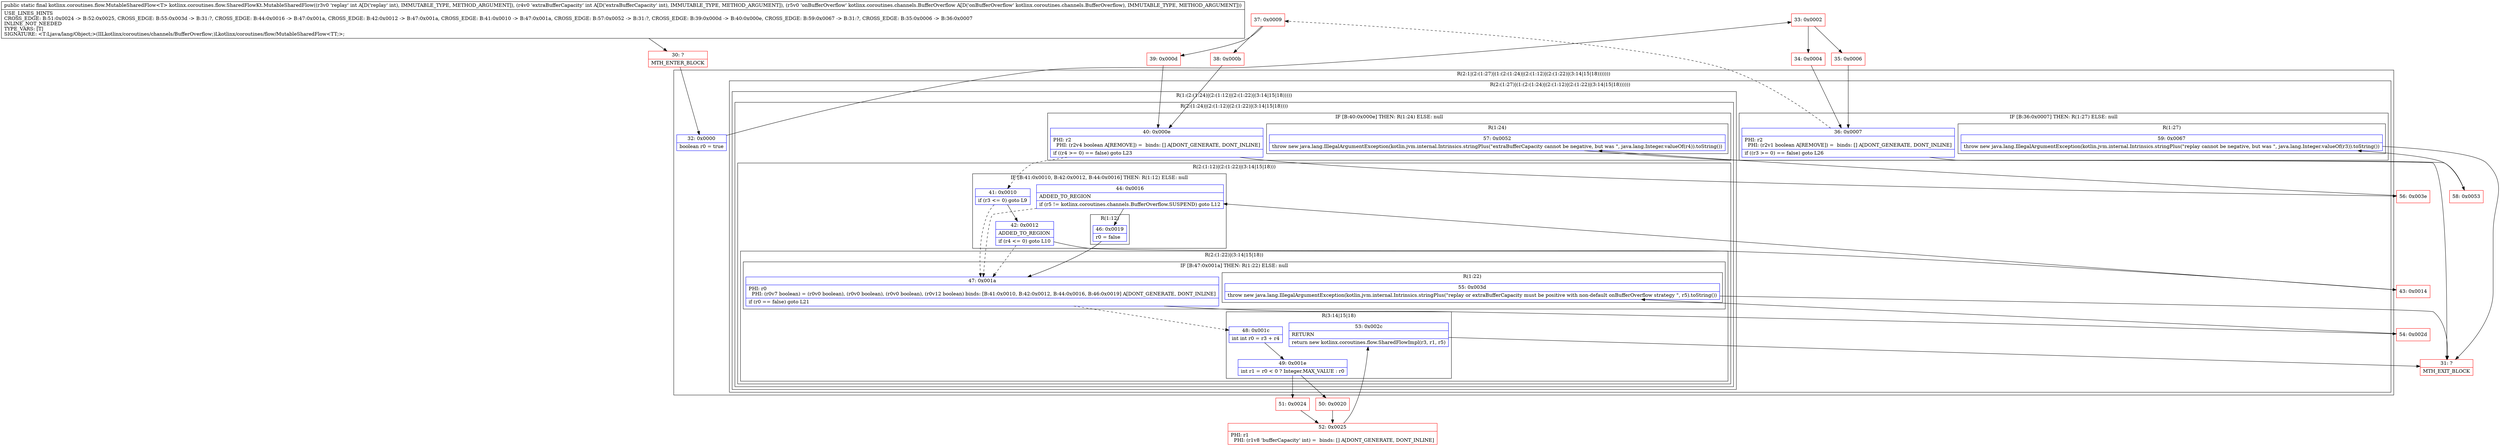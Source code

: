 digraph "CFG forkotlinx.coroutines.flow.SharedFlowKt.MutableSharedFlow(IILkotlinx\/coroutines\/channels\/BufferOverflow;)Lkotlinx\/coroutines\/flow\/MutableSharedFlow;" {
subgraph cluster_Region_1818224497 {
label = "R(2:1|(2:(1:27)|(1:(2:(1:24)|(2:(1:12)|(2:(1:22)|(3:14|15|18)))))))";
node [shape=record,color=blue];
Node_32 [shape=record,label="{32\:\ 0x0000|boolean r0 = true\l}"];
subgraph cluster_Region_1798546609 {
label = "R(2:(1:27)|(1:(2:(1:24)|(2:(1:12)|(2:(1:22)|(3:14|15|18))))))";
node [shape=record,color=blue];
subgraph cluster_IfRegion_2083319250 {
label = "IF [B:36:0x0007] THEN: R(1:27) ELSE: null";
node [shape=record,color=blue];
Node_36 [shape=record,label="{36\:\ 0x0007|PHI: r2 \l  PHI: (r2v1 boolean A[REMOVE]) =  binds: [] A[DONT_GENERATE, DONT_INLINE]\l|if ((r3 \>= 0) == false) goto L26\l}"];
subgraph cluster_Region_733285965 {
label = "R(1:27)";
node [shape=record,color=blue];
Node_59 [shape=record,label="{59\:\ 0x0067|throw new java.lang.IllegalArgumentException(kotlin.jvm.internal.Intrinsics.stringPlus(\"replay cannot be negative, but was \", java.lang.Integer.valueOf(r3)).toString())\l}"];
}
}
subgraph cluster_Region_1551710960 {
label = "R(1:(2:(1:24)|(2:(1:12)|(2:(1:22)|(3:14|15|18)))))";
node [shape=record,color=blue];
subgraph cluster_Region_714939362 {
label = "R(2:(1:24)|(2:(1:12)|(2:(1:22)|(3:14|15|18))))";
node [shape=record,color=blue];
subgraph cluster_IfRegion_826548510 {
label = "IF [B:40:0x000e] THEN: R(1:24) ELSE: null";
node [shape=record,color=blue];
Node_40 [shape=record,label="{40\:\ 0x000e|PHI: r2 \l  PHI: (r2v4 boolean A[REMOVE]) =  binds: [] A[DONT_GENERATE, DONT_INLINE]\l|if ((r4 \>= 0) == false) goto L23\l}"];
subgraph cluster_Region_847287837 {
label = "R(1:24)";
node [shape=record,color=blue];
Node_57 [shape=record,label="{57\:\ 0x0052|throw new java.lang.IllegalArgumentException(kotlin.jvm.internal.Intrinsics.stringPlus(\"extraBufferCapacity cannot be negative, but was \", java.lang.Integer.valueOf(r4)).toString())\l}"];
}
}
subgraph cluster_Region_119508999 {
label = "R(2:(1:12)|(2:(1:22)|(3:14|15|18)))";
node [shape=record,color=blue];
subgraph cluster_IfRegion_1168099597 {
label = "IF [B:41:0x0010, B:42:0x0012, B:44:0x0016] THEN: R(1:12) ELSE: null";
node [shape=record,color=blue];
Node_41 [shape=record,label="{41\:\ 0x0010|if (r3 \<= 0) goto L9\l}"];
Node_42 [shape=record,label="{42\:\ 0x0012|ADDED_TO_REGION\l|if (r4 \<= 0) goto L10\l}"];
Node_44 [shape=record,label="{44\:\ 0x0016|ADDED_TO_REGION\l|if (r5 != kotlinx.coroutines.channels.BufferOverflow.SUSPEND) goto L12\l}"];
subgraph cluster_Region_1859140743 {
label = "R(1:12)";
node [shape=record,color=blue];
Node_46 [shape=record,label="{46\:\ 0x0019|r0 = false\l}"];
}
}
subgraph cluster_Region_1430477937 {
label = "R(2:(1:22)|(3:14|15|18))";
node [shape=record,color=blue];
subgraph cluster_IfRegion_682822725 {
label = "IF [B:47:0x001a] THEN: R(1:22) ELSE: null";
node [shape=record,color=blue];
Node_47 [shape=record,label="{47\:\ 0x001a|PHI: r0 \l  PHI: (r0v7 boolean) = (r0v0 boolean), (r0v0 boolean), (r0v0 boolean), (r0v12 boolean) binds: [B:41:0x0010, B:42:0x0012, B:44:0x0016, B:46:0x0019] A[DONT_GENERATE, DONT_INLINE]\l|if (r0 == false) goto L21\l}"];
subgraph cluster_Region_1673857210 {
label = "R(1:22)";
node [shape=record,color=blue];
Node_55 [shape=record,label="{55\:\ 0x003d|throw new java.lang.IllegalArgumentException(kotlin.jvm.internal.Intrinsics.stringPlus(\"replay or extraBufferCapacity must be positive with non\-default onBufferOverflow strategy \", r5).toString())\l}"];
}
}
subgraph cluster_Region_612126236 {
label = "R(3:14|15|18)";
node [shape=record,color=blue];
Node_48 [shape=record,label="{48\:\ 0x001c|int int r0 = r3 + r4\l}"];
Node_49 [shape=record,label="{49\:\ 0x001e|int r1 = r0 \< 0 ? Integer.MAX_VALUE : r0\l}"];
Node_53 [shape=record,label="{53\:\ 0x002c|RETURN\l|return new kotlinx.coroutines.flow.SharedFlowImpl(r3, r1, r5)\l}"];
}
}
}
}
}
}
}
Node_30 [shape=record,color=red,label="{30\:\ ?|MTH_ENTER_BLOCK\l}"];
Node_33 [shape=record,color=red,label="{33\:\ 0x0002}"];
Node_34 [shape=record,color=red,label="{34\:\ 0x0004}"];
Node_37 [shape=record,color=red,label="{37\:\ 0x0009}"];
Node_38 [shape=record,color=red,label="{38\:\ 0x000b}"];
Node_43 [shape=record,color=red,label="{43\:\ 0x0014}"];
Node_50 [shape=record,color=red,label="{50\:\ 0x0020}"];
Node_52 [shape=record,color=red,label="{52\:\ 0x0025|PHI: r1 \l  PHI: (r1v8 'bufferCapacity' int) =  binds: [] A[DONT_GENERATE, DONT_INLINE]\l}"];
Node_31 [shape=record,color=red,label="{31\:\ ?|MTH_EXIT_BLOCK\l}"];
Node_51 [shape=record,color=red,label="{51\:\ 0x0024}"];
Node_54 [shape=record,color=red,label="{54\:\ 0x002d}"];
Node_56 [shape=record,color=red,label="{56\:\ 0x003e}"];
Node_39 [shape=record,color=red,label="{39\:\ 0x000d}"];
Node_58 [shape=record,color=red,label="{58\:\ 0x0053}"];
Node_35 [shape=record,color=red,label="{35\:\ 0x0006}"];
MethodNode[shape=record,label="{public static final kotlinx.coroutines.flow.MutableSharedFlow\<T\> kotlinx.coroutines.flow.SharedFlowKt.MutableSharedFlow((r3v0 'replay' int A[D('replay' int), IMMUTABLE_TYPE, METHOD_ARGUMENT]), (r4v0 'extraBufferCapacity' int A[D('extraBufferCapacity' int), IMMUTABLE_TYPE, METHOD_ARGUMENT]), (r5v0 'onBufferOverflow' kotlinx.coroutines.channels.BufferOverflow A[D('onBufferOverflow' kotlinx.coroutines.channels.BufferOverflow), IMMUTABLE_TYPE, METHOD_ARGUMENT]))  | USE_LINES_HINTS\lCROSS_EDGE: B:51:0x0024 \-\> B:52:0x0025, CROSS_EDGE: B:55:0x003d \-\> B:31:?, CROSS_EDGE: B:44:0x0016 \-\> B:47:0x001a, CROSS_EDGE: B:42:0x0012 \-\> B:47:0x001a, CROSS_EDGE: B:41:0x0010 \-\> B:47:0x001a, CROSS_EDGE: B:57:0x0052 \-\> B:31:?, CROSS_EDGE: B:39:0x000d \-\> B:40:0x000e, CROSS_EDGE: B:59:0x0067 \-\> B:31:?, CROSS_EDGE: B:35:0x0006 \-\> B:36:0x0007\lINLINE_NOT_NEEDED\lTYPE_VARS: [T]\lSIGNATURE: \<T:Ljava\/lang\/Object;\>(IILkotlinx\/coroutines\/channels\/BufferOverflow;)Lkotlinx\/coroutines\/flow\/MutableSharedFlow\<TT;\>;\l}"];
MethodNode -> Node_30;Node_32 -> Node_33;
Node_36 -> Node_37[style=dashed];
Node_36 -> Node_58;
Node_59 -> Node_31;
Node_40 -> Node_41[style=dashed];
Node_40 -> Node_56;
Node_57 -> Node_31;
Node_41 -> Node_42;
Node_41 -> Node_47[style=dashed];
Node_42 -> Node_43;
Node_42 -> Node_47[style=dashed];
Node_44 -> Node_46;
Node_44 -> Node_47[style=dashed];
Node_46 -> Node_47;
Node_47 -> Node_48[style=dashed];
Node_47 -> Node_54;
Node_55 -> Node_31;
Node_48 -> Node_49;
Node_49 -> Node_50;
Node_49 -> Node_51;
Node_53 -> Node_31;
Node_30 -> Node_32;
Node_33 -> Node_34;
Node_33 -> Node_35;
Node_34 -> Node_36;
Node_37 -> Node_38;
Node_37 -> Node_39;
Node_38 -> Node_40;
Node_43 -> Node_44;
Node_50 -> Node_52;
Node_52 -> Node_53;
Node_51 -> Node_52;
Node_54 -> Node_55;
Node_56 -> Node_57;
Node_39 -> Node_40;
Node_58 -> Node_59;
Node_35 -> Node_36;
}


